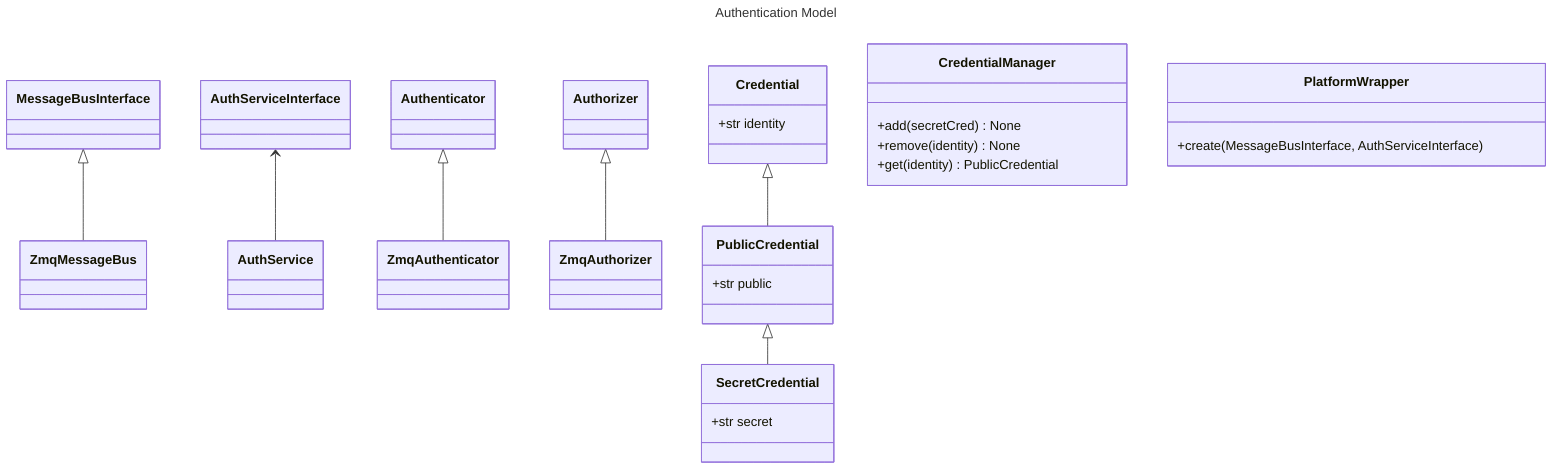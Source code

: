 ---
title: Authentication Model
---
classDiagram
    MessageBusInterface <|-- ZmqMessageBus
    AuthServiceInterface <-- AuthService
    Authenticator <|-- ZmqAuthenticator
    Authorizer <|-- ZmqAuthorizer

    Credential <|-- PublicCredential
    PublicCredential <|-- SecretCredential


    class Credential
    Credential : +str identity

    class PublicCredential
    PublicCredential : +str public

    class SecretCredential
    SecretCredential : +str secret



    class CredentialManager
    CredentialManager : +add(secretCred) None
    CredentialManager : +remove(identity) None
    CredentialManager : +get(identity) PublicCredential



    class MessageBusInterface
    class ZmqMessageBus
    class Authorizer
    class Authenticator

    class ZmqAuthenticator

    class ZmqAuthorizer

    class PlatformWrapper
    PlatformWrapper : +create(MessageBusInterface, AuthServiceInterface)